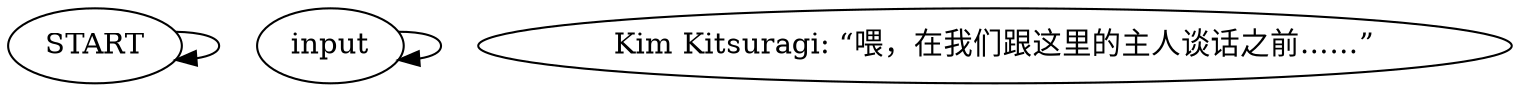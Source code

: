 # PAWNSHOP / KIM FIRST VISIT barks
# Kim wants to talk to you.
# ==================================================
digraph G {
	  0 [label="START"];
	  1 [label="input"];
	  2 [label="Kim Kitsuragi: “喂，在我们跟这里的主人谈话之前……”"];
	  0 -> 0
	  1 -> 1
}

